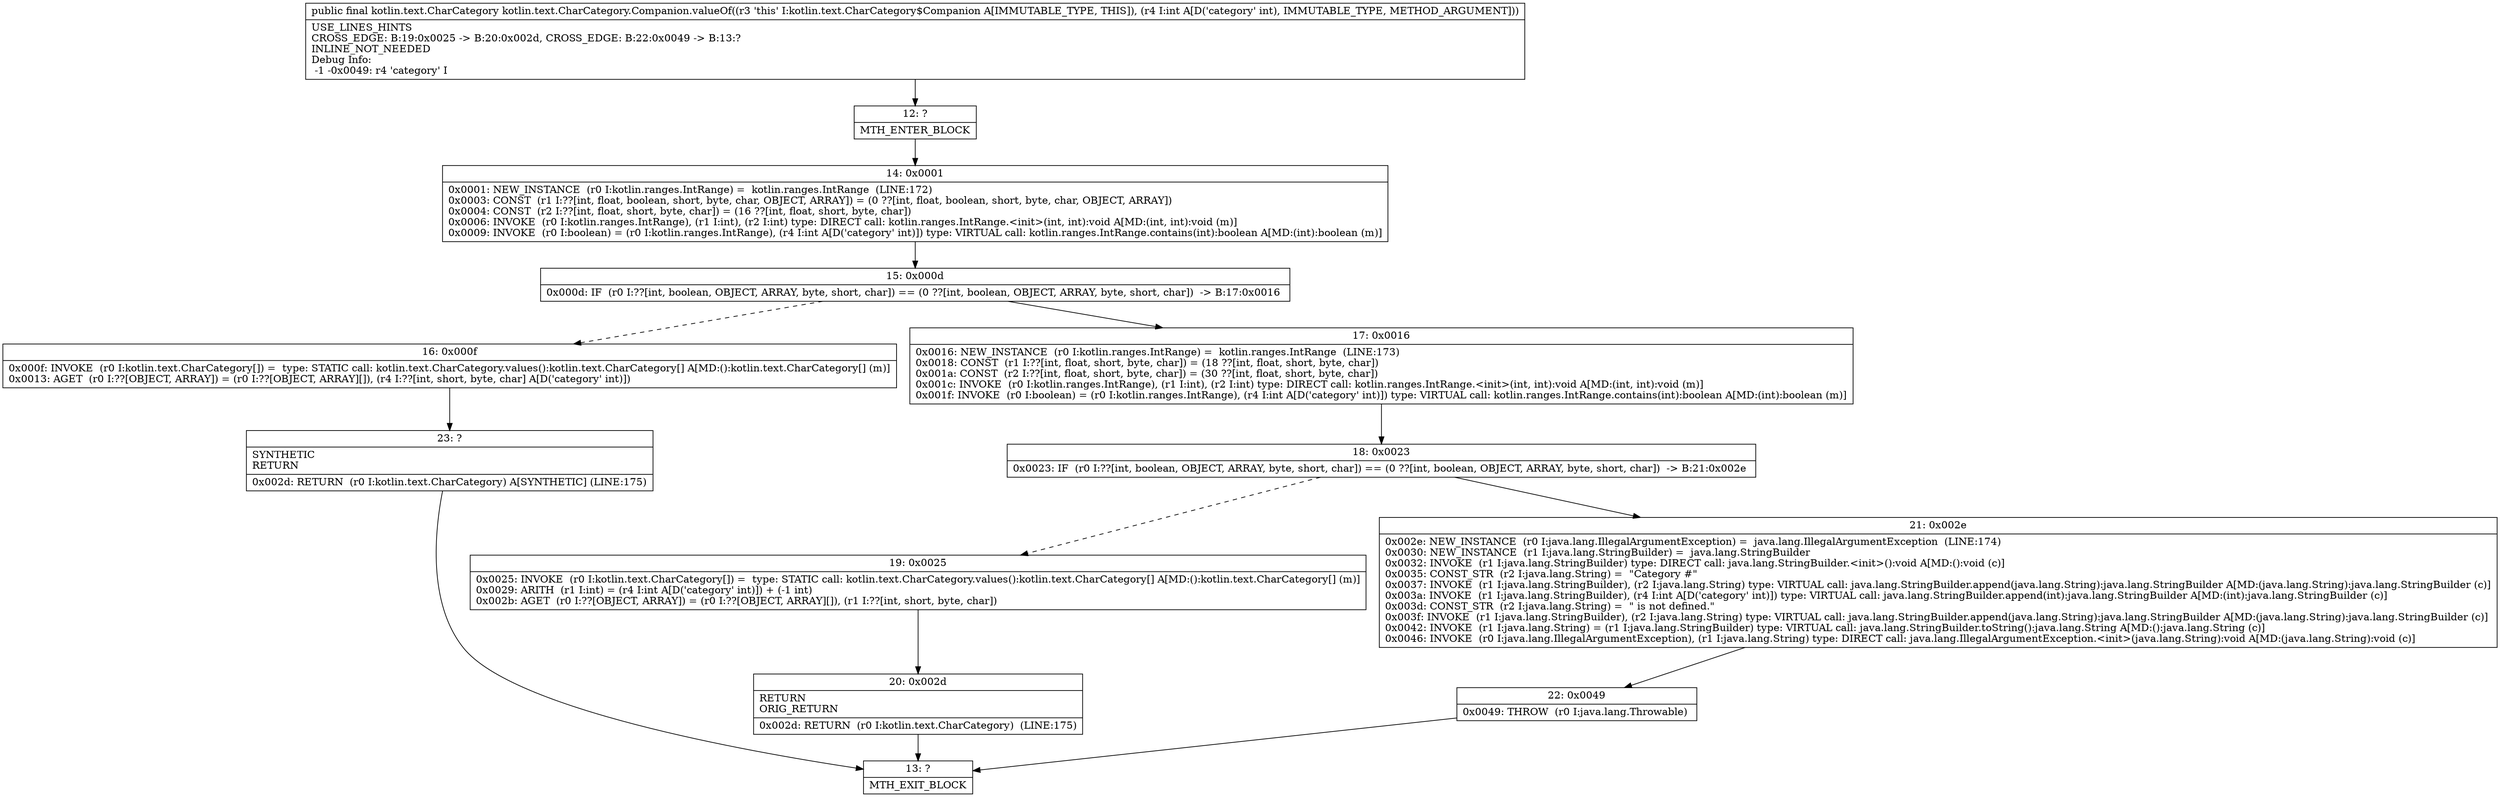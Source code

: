 digraph "CFG forkotlin.text.CharCategory.Companion.valueOf(I)Lkotlin\/text\/CharCategory;" {
Node_12 [shape=record,label="{12\:\ ?|MTH_ENTER_BLOCK\l}"];
Node_14 [shape=record,label="{14\:\ 0x0001|0x0001: NEW_INSTANCE  (r0 I:kotlin.ranges.IntRange) =  kotlin.ranges.IntRange  (LINE:172)\l0x0003: CONST  (r1 I:??[int, float, boolean, short, byte, char, OBJECT, ARRAY]) = (0 ??[int, float, boolean, short, byte, char, OBJECT, ARRAY]) \l0x0004: CONST  (r2 I:??[int, float, short, byte, char]) = (16 ??[int, float, short, byte, char]) \l0x0006: INVOKE  (r0 I:kotlin.ranges.IntRange), (r1 I:int), (r2 I:int) type: DIRECT call: kotlin.ranges.IntRange.\<init\>(int, int):void A[MD:(int, int):void (m)]\l0x0009: INVOKE  (r0 I:boolean) = (r0 I:kotlin.ranges.IntRange), (r4 I:int A[D('category' int)]) type: VIRTUAL call: kotlin.ranges.IntRange.contains(int):boolean A[MD:(int):boolean (m)]\l}"];
Node_15 [shape=record,label="{15\:\ 0x000d|0x000d: IF  (r0 I:??[int, boolean, OBJECT, ARRAY, byte, short, char]) == (0 ??[int, boolean, OBJECT, ARRAY, byte, short, char])  \-\> B:17:0x0016 \l}"];
Node_16 [shape=record,label="{16\:\ 0x000f|0x000f: INVOKE  (r0 I:kotlin.text.CharCategory[]) =  type: STATIC call: kotlin.text.CharCategory.values():kotlin.text.CharCategory[] A[MD:():kotlin.text.CharCategory[] (m)]\l0x0013: AGET  (r0 I:??[OBJECT, ARRAY]) = (r0 I:??[OBJECT, ARRAY][]), (r4 I:??[int, short, byte, char] A[D('category' int)]) \l}"];
Node_23 [shape=record,label="{23\:\ ?|SYNTHETIC\lRETURN\l|0x002d: RETURN  (r0 I:kotlin.text.CharCategory) A[SYNTHETIC] (LINE:175)\l}"];
Node_13 [shape=record,label="{13\:\ ?|MTH_EXIT_BLOCK\l}"];
Node_17 [shape=record,label="{17\:\ 0x0016|0x0016: NEW_INSTANCE  (r0 I:kotlin.ranges.IntRange) =  kotlin.ranges.IntRange  (LINE:173)\l0x0018: CONST  (r1 I:??[int, float, short, byte, char]) = (18 ??[int, float, short, byte, char]) \l0x001a: CONST  (r2 I:??[int, float, short, byte, char]) = (30 ??[int, float, short, byte, char]) \l0x001c: INVOKE  (r0 I:kotlin.ranges.IntRange), (r1 I:int), (r2 I:int) type: DIRECT call: kotlin.ranges.IntRange.\<init\>(int, int):void A[MD:(int, int):void (m)]\l0x001f: INVOKE  (r0 I:boolean) = (r0 I:kotlin.ranges.IntRange), (r4 I:int A[D('category' int)]) type: VIRTUAL call: kotlin.ranges.IntRange.contains(int):boolean A[MD:(int):boolean (m)]\l}"];
Node_18 [shape=record,label="{18\:\ 0x0023|0x0023: IF  (r0 I:??[int, boolean, OBJECT, ARRAY, byte, short, char]) == (0 ??[int, boolean, OBJECT, ARRAY, byte, short, char])  \-\> B:21:0x002e \l}"];
Node_19 [shape=record,label="{19\:\ 0x0025|0x0025: INVOKE  (r0 I:kotlin.text.CharCategory[]) =  type: STATIC call: kotlin.text.CharCategory.values():kotlin.text.CharCategory[] A[MD:():kotlin.text.CharCategory[] (m)]\l0x0029: ARITH  (r1 I:int) = (r4 I:int A[D('category' int)]) + (\-1 int) \l0x002b: AGET  (r0 I:??[OBJECT, ARRAY]) = (r0 I:??[OBJECT, ARRAY][]), (r1 I:??[int, short, byte, char]) \l}"];
Node_20 [shape=record,label="{20\:\ 0x002d|RETURN\lORIG_RETURN\l|0x002d: RETURN  (r0 I:kotlin.text.CharCategory)  (LINE:175)\l}"];
Node_21 [shape=record,label="{21\:\ 0x002e|0x002e: NEW_INSTANCE  (r0 I:java.lang.IllegalArgumentException) =  java.lang.IllegalArgumentException  (LINE:174)\l0x0030: NEW_INSTANCE  (r1 I:java.lang.StringBuilder) =  java.lang.StringBuilder \l0x0032: INVOKE  (r1 I:java.lang.StringBuilder) type: DIRECT call: java.lang.StringBuilder.\<init\>():void A[MD:():void (c)]\l0x0035: CONST_STR  (r2 I:java.lang.String) =  \"Category #\" \l0x0037: INVOKE  (r1 I:java.lang.StringBuilder), (r2 I:java.lang.String) type: VIRTUAL call: java.lang.StringBuilder.append(java.lang.String):java.lang.StringBuilder A[MD:(java.lang.String):java.lang.StringBuilder (c)]\l0x003a: INVOKE  (r1 I:java.lang.StringBuilder), (r4 I:int A[D('category' int)]) type: VIRTUAL call: java.lang.StringBuilder.append(int):java.lang.StringBuilder A[MD:(int):java.lang.StringBuilder (c)]\l0x003d: CONST_STR  (r2 I:java.lang.String) =  \" is not defined.\" \l0x003f: INVOKE  (r1 I:java.lang.StringBuilder), (r2 I:java.lang.String) type: VIRTUAL call: java.lang.StringBuilder.append(java.lang.String):java.lang.StringBuilder A[MD:(java.lang.String):java.lang.StringBuilder (c)]\l0x0042: INVOKE  (r1 I:java.lang.String) = (r1 I:java.lang.StringBuilder) type: VIRTUAL call: java.lang.StringBuilder.toString():java.lang.String A[MD:():java.lang.String (c)]\l0x0046: INVOKE  (r0 I:java.lang.IllegalArgumentException), (r1 I:java.lang.String) type: DIRECT call: java.lang.IllegalArgumentException.\<init\>(java.lang.String):void A[MD:(java.lang.String):void (c)]\l}"];
Node_22 [shape=record,label="{22\:\ 0x0049|0x0049: THROW  (r0 I:java.lang.Throwable) \l}"];
MethodNode[shape=record,label="{public final kotlin.text.CharCategory kotlin.text.CharCategory.Companion.valueOf((r3 'this' I:kotlin.text.CharCategory$Companion A[IMMUTABLE_TYPE, THIS]), (r4 I:int A[D('category' int), IMMUTABLE_TYPE, METHOD_ARGUMENT]))  | USE_LINES_HINTS\lCROSS_EDGE: B:19:0x0025 \-\> B:20:0x002d, CROSS_EDGE: B:22:0x0049 \-\> B:13:?\lINLINE_NOT_NEEDED\lDebug Info:\l  \-1 \-0x0049: r4 'category' I\l}"];
MethodNode -> Node_12;Node_12 -> Node_14;
Node_14 -> Node_15;
Node_15 -> Node_16[style=dashed];
Node_15 -> Node_17;
Node_16 -> Node_23;
Node_23 -> Node_13;
Node_17 -> Node_18;
Node_18 -> Node_19[style=dashed];
Node_18 -> Node_21;
Node_19 -> Node_20;
Node_20 -> Node_13;
Node_21 -> Node_22;
Node_22 -> Node_13;
}

